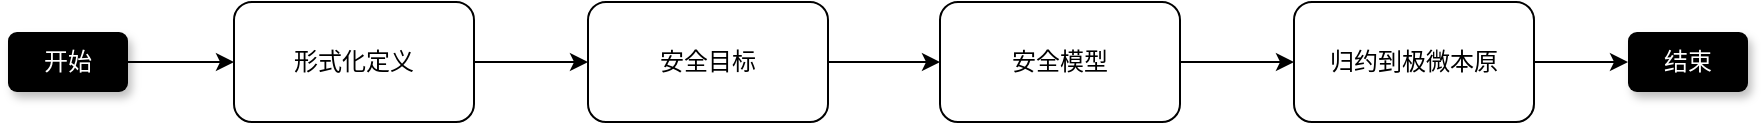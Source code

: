 <mxfile version="21.1.1" type="github">
  <diagram name="第 1 页" id="H3rtifVKTXqs-qG-SYUc">
    <mxGraphModel dx="1281" dy="823" grid="1" gridSize="10" guides="1" tooltips="1" connect="1" arrows="0" fold="1" page="0" pageScale="1" pageWidth="827" pageHeight="1169" math="1" shadow="0">
      <root>
        <mxCell id="0" />
        <mxCell id="1" parent="0" />
        <mxCell id="JFFqr6XXY-S861Ni9DFR-3" value="" style="edgeStyle=orthogonalEdgeStyle;rounded=0;orthogonalLoop=1;jettySize=auto;html=1;" edge="1" parent="1" source="JFFqr6XXY-S861Ni9DFR-1" target="JFFqr6XXY-S861Ni9DFR-2">
          <mxGeometry relative="1" as="geometry" />
        </mxCell>
        <mxCell id="JFFqr6XXY-S861Ni9DFR-1" value="形式化定义" style="rounded=1;whiteSpace=wrap;html=1;" vertex="1" parent="1">
          <mxGeometry x="163" y="190" width="120" height="60" as="geometry" />
        </mxCell>
        <mxCell id="JFFqr6XXY-S861Ni9DFR-5" value="" style="edgeStyle=orthogonalEdgeStyle;rounded=0;orthogonalLoop=1;jettySize=auto;html=1;" edge="1" parent="1" source="JFFqr6XXY-S861Ni9DFR-2" target="JFFqr6XXY-S861Ni9DFR-4">
          <mxGeometry relative="1" as="geometry" />
        </mxCell>
        <mxCell id="JFFqr6XXY-S861Ni9DFR-2" value="安全目标" style="rounded=1;whiteSpace=wrap;html=1;" vertex="1" parent="1">
          <mxGeometry x="340" y="190" width="120" height="60" as="geometry" />
        </mxCell>
        <mxCell id="JFFqr6XXY-S861Ni9DFR-7" value="" style="edgeStyle=orthogonalEdgeStyle;rounded=0;orthogonalLoop=1;jettySize=auto;html=1;" edge="1" parent="1" source="JFFqr6XXY-S861Ni9DFR-4" target="JFFqr6XXY-S861Ni9DFR-6">
          <mxGeometry relative="1" as="geometry" />
        </mxCell>
        <mxCell id="JFFqr6XXY-S861Ni9DFR-4" value="安全模型" style="rounded=1;whiteSpace=wrap;html=1;" vertex="1" parent="1">
          <mxGeometry x="516" y="190" width="120" height="60" as="geometry" />
        </mxCell>
        <mxCell id="hfIvKA0UJksPhf_lINR8-3" style="edgeStyle=orthogonalEdgeStyle;rounded=0;orthogonalLoop=1;jettySize=auto;html=1;exitX=1;exitY=0.5;exitDx=0;exitDy=0;entryX=0;entryY=0.5;entryDx=0;entryDy=0;" edge="1" parent="1" source="JFFqr6XXY-S861Ni9DFR-6" target="JFFqr6XXY-S861Ni9DFR-23">
          <mxGeometry relative="1" as="geometry" />
        </mxCell>
        <mxCell id="JFFqr6XXY-S861Ni9DFR-6" value="归约到极微本原" style="rounded=1;whiteSpace=wrap;html=1;" vertex="1" parent="1">
          <mxGeometry x="693" y="190" width="120" height="60" as="geometry" />
        </mxCell>
        <mxCell id="JFFqr6XXY-S861Ni9DFR-23" value="&lt;font style=&quot;background-color: rgb(0, 0, 0);&quot; color=&quot;#ffffff&quot;&gt;结束&lt;/font&gt;" style="text;html=1;align=center;verticalAlign=middle;whiteSpace=wrap;rounded=1;shadow=1;fillColor=#000000;" vertex="1" parent="1">
          <mxGeometry x="860" y="205" width="60" height="30" as="geometry" />
        </mxCell>
        <mxCell id="hfIvKA0UJksPhf_lINR8-2" style="edgeStyle=orthogonalEdgeStyle;hachureGap=4;orthogonalLoop=1;jettySize=auto;html=1;exitX=1;exitY=0.5;exitDx=0;exitDy=0;entryX=0;entryY=0.5;entryDx=0;entryDy=0;fontFamily=Architects Daughter;fontSource=https%3A%2F%2Ffonts.googleapis.com%2Fcss%3Ffamily%3DArchitects%2BDaughter;fontSize=16;" edge="1" parent="1" source="JFFqr6XXY-S861Ni9DFR-20" target="JFFqr6XXY-S861Ni9DFR-1">
          <mxGeometry relative="1" as="geometry" />
        </mxCell>
        <mxCell id="JFFqr6XXY-S861Ni9DFR-20" value="&lt;font style=&quot;background-color: rgb(0, 0, 0);&quot; color=&quot;#ffffff&quot;&gt;开始&lt;/font&gt;" style="text;html=1;align=center;verticalAlign=middle;whiteSpace=wrap;rounded=1;shadow=1;fillColor=#000000;" vertex="1" parent="1">
          <mxGeometry x="50" y="205" width="60" height="30" as="geometry" />
        </mxCell>
      </root>
    </mxGraphModel>
  </diagram>
</mxfile>
